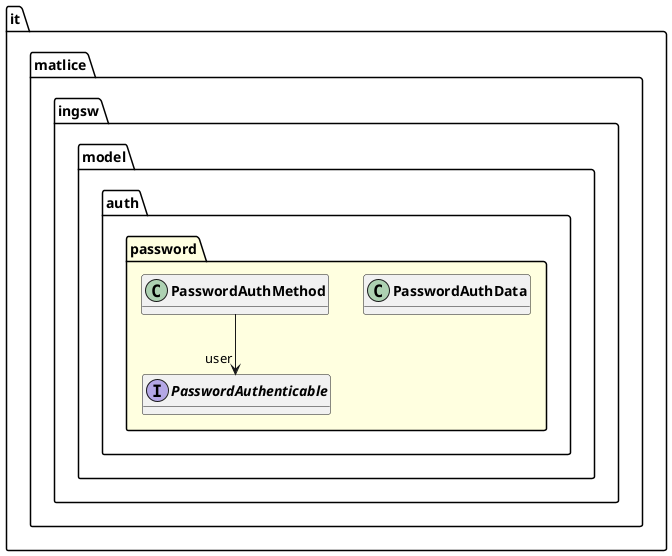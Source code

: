@startuml

skinparam svgLinkTarget _parent
skinparam linetype ortho
package it.matlice.ingsw.model.auth.password [[../../../../../../it/matlice/ingsw/model/auth/password/package-summary.html{it.matlice.ingsw.model.auth.password}]] #lightyellow {
}

class "<b><size:14>PasswordAuthData</b>" as it.matlice.ingsw.model.auth.password.PasswordAuthData  [[../../../../../../it/matlice/ingsw/model/auth/password/PasswordAuthData.html{it.matlice.ingsw.model.auth.password.PasswordAuthData}]] {
}

hide it.matlice.ingsw.model.auth.password.PasswordAuthData fields
hide it.matlice.ingsw.model.auth.password.PasswordAuthData methods

interface "<b><size:14>PasswordAuthenticable</b>" as it.matlice.ingsw.model.auth.password.PasswordAuthenticable  [[../../../../../../it/matlice/ingsw/model/auth/password/PasswordAuthenticable.html{it.matlice.ingsw.model.auth.password.PasswordAuthenticable}]] {
}

hide it.matlice.ingsw.model.auth.password.PasswordAuthenticable fields
hide it.matlice.ingsw.model.auth.password.PasswordAuthenticable methods

class "<b><size:14>PasswordAuthMethod</b>" as it.matlice.ingsw.model.auth.password.PasswordAuthMethod  [[../../../../../../it/matlice/ingsw/model/auth/password/PasswordAuthMethod.html{it.matlice.ingsw.model.auth.password.PasswordAuthMethod}]] {
}

hide it.matlice.ingsw.model.auth.password.PasswordAuthMethod fields
hide it.matlice.ingsw.model.auth.password.PasswordAuthMethod methods

it.matlice.ingsw.model.auth.password.PasswordAuthMethod -->  "user" it.matlice.ingsw.model.auth.password.PasswordAuthenticable

@enduml
